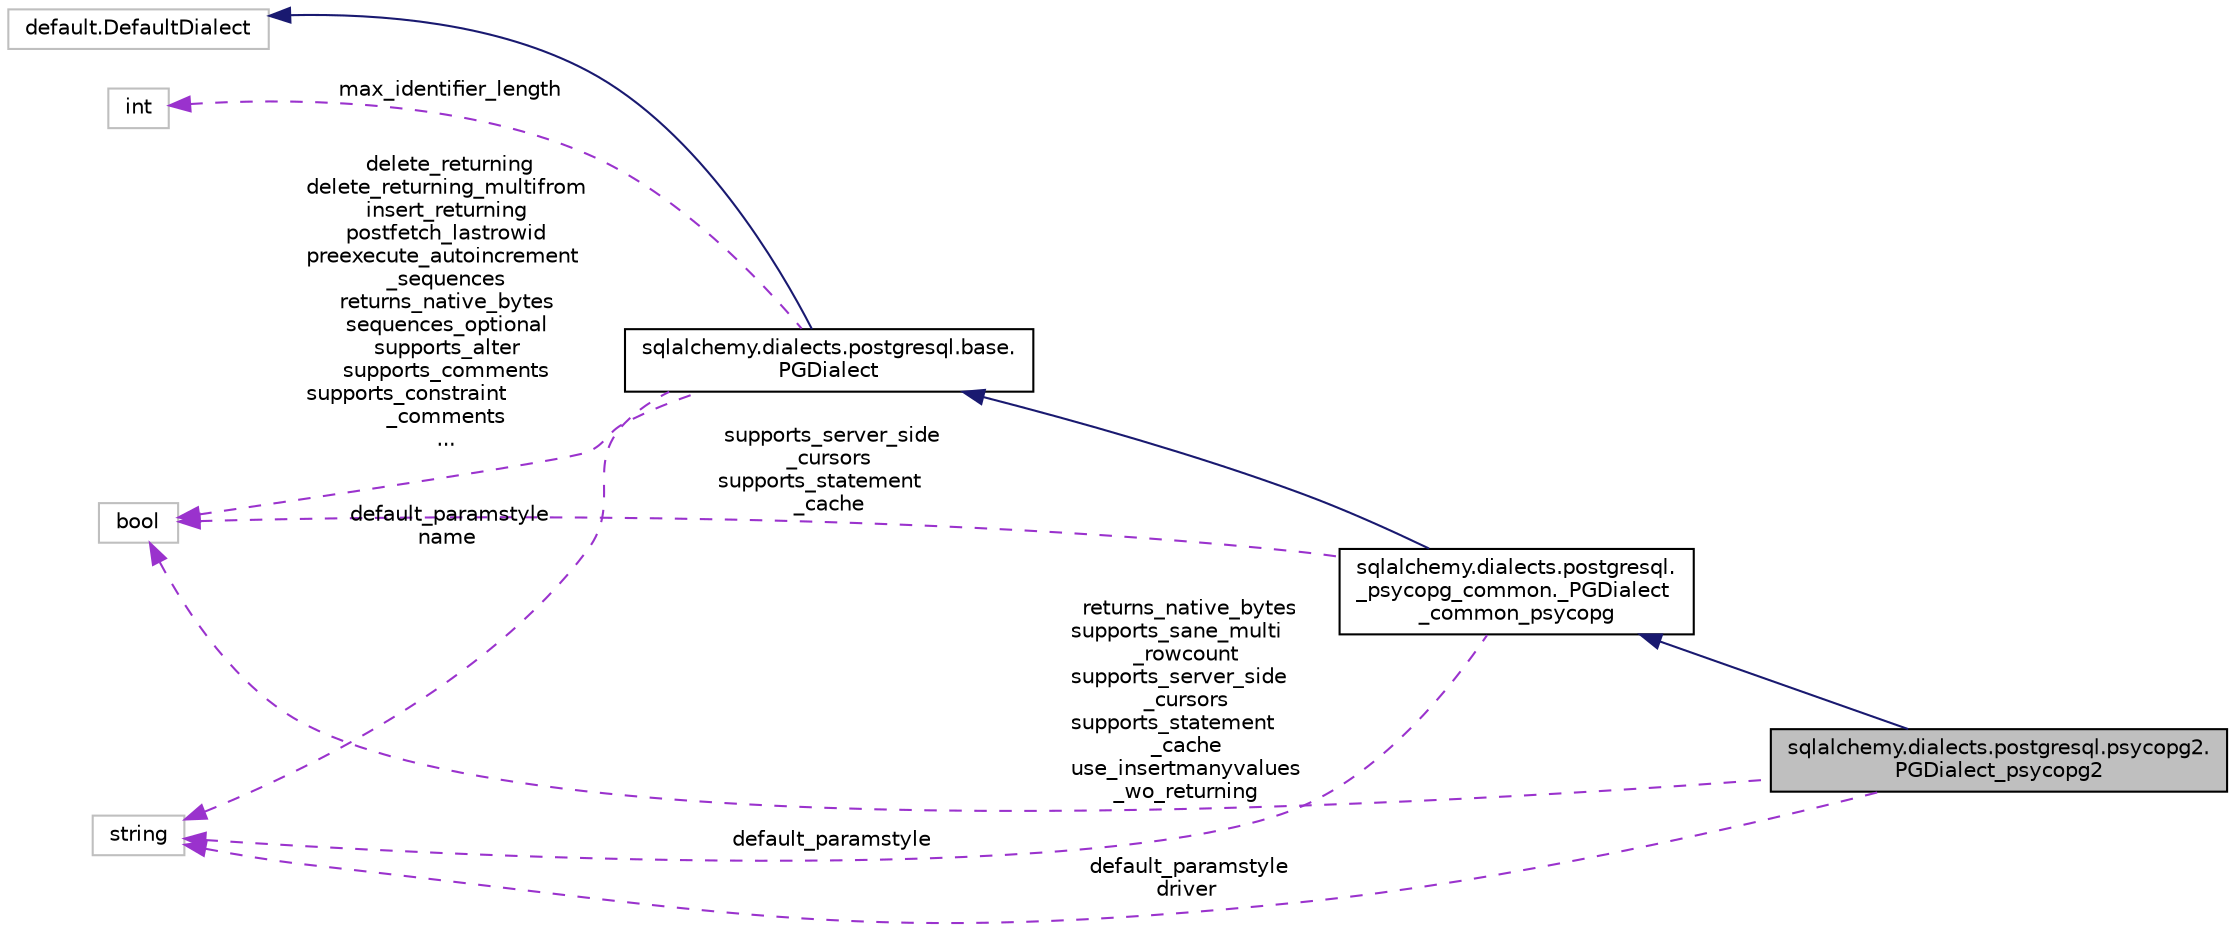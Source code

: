 digraph "sqlalchemy.dialects.postgresql.psycopg2.PGDialect_psycopg2"
{
 // LATEX_PDF_SIZE
  edge [fontname="Helvetica",fontsize="10",labelfontname="Helvetica",labelfontsize="10"];
  node [fontname="Helvetica",fontsize="10",shape=record];
  rankdir="LR";
  Node1 [label="sqlalchemy.dialects.postgresql.psycopg2.\lPGDialect_psycopg2",height=0.2,width=0.4,color="black", fillcolor="grey75", style="filled", fontcolor="black",tooltip=" "];
  Node2 -> Node1 [dir="back",color="midnightblue",fontsize="10",style="solid",fontname="Helvetica"];
  Node2 [label="sqlalchemy.dialects.postgresql.\l_psycopg_common._PGDialect\l_common_psycopg",height=0.2,width=0.4,color="black", fillcolor="white", style="filled",URL="$classsqlalchemy_1_1dialects_1_1postgresql_1_1__psycopg__common_1_1__PGDialect__common__psycopg.html",tooltip=" "];
  Node3 -> Node2 [dir="back",color="midnightblue",fontsize="10",style="solid",fontname="Helvetica"];
  Node3 [label="sqlalchemy.dialects.postgresql.base.\lPGDialect",height=0.2,width=0.4,color="black", fillcolor="white", style="filled",URL="$classsqlalchemy_1_1dialects_1_1postgresql_1_1base_1_1PGDialect.html",tooltip=" "];
  Node4 -> Node3 [dir="back",color="midnightblue",fontsize="10",style="solid",fontname="Helvetica"];
  Node4 [label="default.DefaultDialect",height=0.2,width=0.4,color="grey75", fillcolor="white", style="filled",tooltip=" "];
  Node5 -> Node3 [dir="back",color="darkorchid3",fontsize="10",style="dashed",label=" delete_returning\ndelete_returning_multifrom\ninsert_returning\npostfetch_lastrowid\npreexecute_autoincrement\l_sequences\nreturns_native_bytes\nsequences_optional\nsupports_alter\nsupports_comments\nsupports_constraint\l_comments\n..." ,fontname="Helvetica"];
  Node5 [label="bool",height=0.2,width=0.4,color="grey75", fillcolor="white", style="filled",tooltip=" "];
  Node6 -> Node3 [dir="back",color="darkorchid3",fontsize="10",style="dashed",label=" default_paramstyle\nname" ,fontname="Helvetica"];
  Node6 [label="string",height=0.2,width=0.4,color="grey75", fillcolor="white", style="filled",tooltip=" "];
  Node7 -> Node3 [dir="back",color="darkorchid3",fontsize="10",style="dashed",label=" max_identifier_length" ,fontname="Helvetica"];
  Node7 [label="int",height=0.2,width=0.4,color="grey75", fillcolor="white", style="filled",tooltip=" "];
  Node5 -> Node2 [dir="back",color="darkorchid3",fontsize="10",style="dashed",label=" supports_server_side\l_cursors\nsupports_statement\l_cache" ,fontname="Helvetica"];
  Node6 -> Node2 [dir="back",color="darkorchid3",fontsize="10",style="dashed",label=" default_paramstyle" ,fontname="Helvetica"];
  Node5 -> Node1 [dir="back",color="darkorchid3",fontsize="10",style="dashed",label=" returns_native_bytes\nsupports_sane_multi\l_rowcount\nsupports_server_side\l_cursors\nsupports_statement\l_cache\nuse_insertmanyvalues\l_wo_returning" ,fontname="Helvetica"];
  Node6 -> Node1 [dir="back",color="darkorchid3",fontsize="10",style="dashed",label=" default_paramstyle\ndriver" ,fontname="Helvetica"];
}
